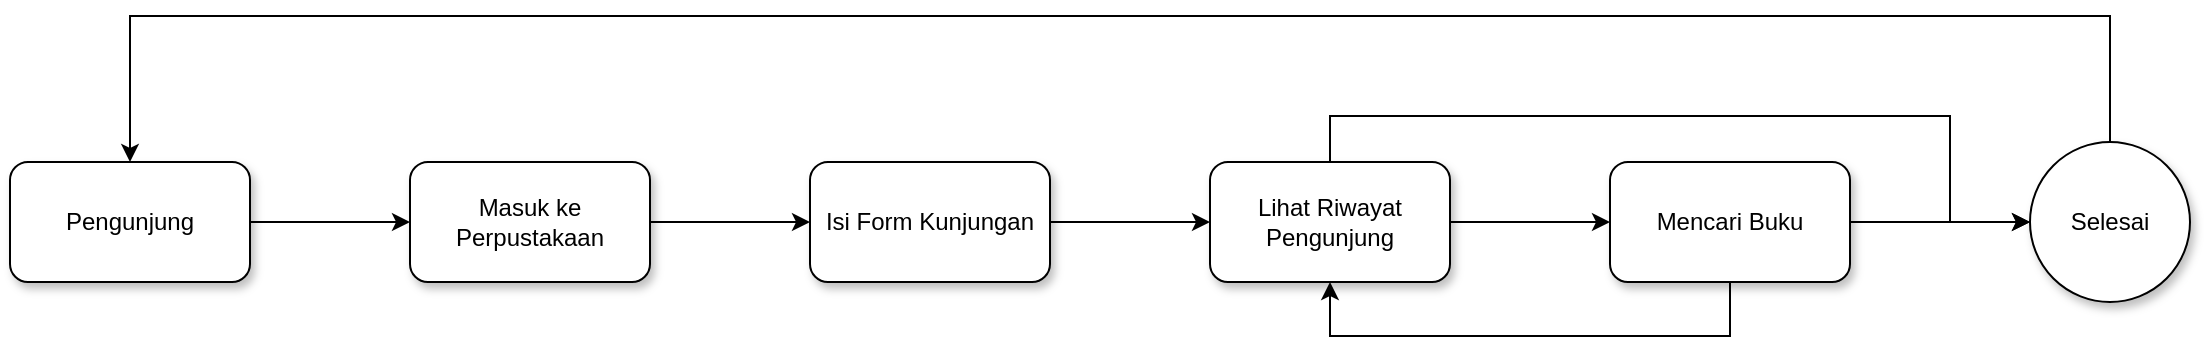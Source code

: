 <mxfile version="23.0.0" type="github">
  <diagram name="Page-1" id="S0RyMMKHgEOpjeWuO68h">
    <mxGraphModel dx="1195" dy="615" grid="1" gridSize="10" guides="1" tooltips="1" connect="1" arrows="1" fold="1" page="1" pageScale="1" pageWidth="1169" pageHeight="827" math="0" shadow="0">
      <root>
        <mxCell id="0" />
        <mxCell id="1" parent="0" />
        <mxCell id="ep44QksUu1YwrLeQQn0t-4" value="" style="edgeStyle=orthogonalEdgeStyle;rounded=0;orthogonalLoop=1;jettySize=auto;html=1;" edge="1" parent="1" source="ep44QksUu1YwrLeQQn0t-2" target="ep44QksUu1YwrLeQQn0t-3">
          <mxGeometry relative="1" as="geometry" />
        </mxCell>
        <mxCell id="ep44QksUu1YwrLeQQn0t-2" value="Pengunjung" style="rounded=1;whiteSpace=wrap;html=1;shadow=1;" vertex="1" parent="1">
          <mxGeometry x="30" y="383" width="120" height="60" as="geometry" />
        </mxCell>
        <mxCell id="ep44QksUu1YwrLeQQn0t-6" value="" style="edgeStyle=orthogonalEdgeStyle;rounded=0;orthogonalLoop=1;jettySize=auto;html=1;" edge="1" parent="1" source="ep44QksUu1YwrLeQQn0t-3" target="ep44QksUu1YwrLeQQn0t-5">
          <mxGeometry relative="1" as="geometry" />
        </mxCell>
        <mxCell id="ep44QksUu1YwrLeQQn0t-3" value="Masuk ke Perpustakaan" style="rounded=1;whiteSpace=wrap;html=1;shadow=1;" vertex="1" parent="1">
          <mxGeometry x="230" y="383" width="120" height="60" as="geometry" />
        </mxCell>
        <mxCell id="ep44QksUu1YwrLeQQn0t-8" value="" style="edgeStyle=orthogonalEdgeStyle;rounded=0;orthogonalLoop=1;jettySize=auto;html=1;" edge="1" parent="1" source="ep44QksUu1YwrLeQQn0t-5" target="ep44QksUu1YwrLeQQn0t-7">
          <mxGeometry relative="1" as="geometry" />
        </mxCell>
        <mxCell id="ep44QksUu1YwrLeQQn0t-5" value="Isi Form Kunjungan" style="whiteSpace=wrap;html=1;rounded=1;shadow=1;" vertex="1" parent="1">
          <mxGeometry x="430" y="383" width="120" height="60" as="geometry" />
        </mxCell>
        <mxCell id="ep44QksUu1YwrLeQQn0t-12" value="" style="edgeStyle=orthogonalEdgeStyle;rounded=0;orthogonalLoop=1;jettySize=auto;html=1;" edge="1" parent="1" source="ep44QksUu1YwrLeQQn0t-7" target="ep44QksUu1YwrLeQQn0t-11">
          <mxGeometry relative="1" as="geometry" />
        </mxCell>
        <mxCell id="ep44QksUu1YwrLeQQn0t-16" style="rounded=0;orthogonalLoop=1;jettySize=auto;html=1;exitX=0.5;exitY=0;exitDx=0;exitDy=0;entryX=0;entryY=0.5;entryDx=0;entryDy=0;edgeStyle=orthogonalEdgeStyle;" edge="1" parent="1" source="ep44QksUu1YwrLeQQn0t-7" target="ep44QksUu1YwrLeQQn0t-15">
          <mxGeometry relative="1" as="geometry">
            <mxPoint x="1030" y="410" as="targetPoint" />
            <Array as="points">
              <mxPoint x="690" y="360" />
              <mxPoint x="1000" y="360" />
              <mxPoint x="1000" y="413" />
            </Array>
          </mxGeometry>
        </mxCell>
        <mxCell id="ep44QksUu1YwrLeQQn0t-7" value="Lihat Riwayat Pengunjung" style="whiteSpace=wrap;html=1;rounded=1;shadow=1;" vertex="1" parent="1">
          <mxGeometry x="630" y="383" width="120" height="60" as="geometry" />
        </mxCell>
        <mxCell id="ep44QksUu1YwrLeQQn0t-17" style="edgeStyle=orthogonalEdgeStyle;rounded=0;orthogonalLoop=1;jettySize=auto;html=1;entryX=0;entryY=0.5;entryDx=0;entryDy=0;" edge="1" parent="1" source="ep44QksUu1YwrLeQQn0t-11" target="ep44QksUu1YwrLeQQn0t-15">
          <mxGeometry relative="1" as="geometry" />
        </mxCell>
        <mxCell id="ep44QksUu1YwrLeQQn0t-18" style="edgeStyle=orthogonalEdgeStyle;rounded=0;orthogonalLoop=1;jettySize=auto;html=1;entryX=0.5;entryY=1;entryDx=0;entryDy=0;exitX=0.5;exitY=1;exitDx=0;exitDy=0;" edge="1" parent="1" source="ep44QksUu1YwrLeQQn0t-11" target="ep44QksUu1YwrLeQQn0t-7">
          <mxGeometry relative="1" as="geometry">
            <Array as="points">
              <mxPoint x="890" y="470" />
              <mxPoint x="690" y="470" />
            </Array>
          </mxGeometry>
        </mxCell>
        <mxCell id="ep44QksUu1YwrLeQQn0t-11" value="Mencari Buku" style="whiteSpace=wrap;html=1;rounded=1;shadow=1;" vertex="1" parent="1">
          <mxGeometry x="830" y="383" width="120" height="60" as="geometry" />
        </mxCell>
        <mxCell id="ep44QksUu1YwrLeQQn0t-19" style="edgeStyle=orthogonalEdgeStyle;rounded=0;orthogonalLoop=1;jettySize=auto;html=1;entryX=0.5;entryY=0;entryDx=0;entryDy=0;" edge="1" parent="1" source="ep44QksUu1YwrLeQQn0t-15" target="ep44QksUu1YwrLeQQn0t-2">
          <mxGeometry relative="1" as="geometry">
            <Array as="points">
              <mxPoint x="1080" y="310" />
              <mxPoint x="90" y="310" />
            </Array>
          </mxGeometry>
        </mxCell>
        <mxCell id="ep44QksUu1YwrLeQQn0t-15" value="Selesai" style="ellipse;whiteSpace=wrap;html=1;aspect=fixed;shadow=1;" vertex="1" parent="1">
          <mxGeometry x="1040" y="373" width="80" height="80" as="geometry" />
        </mxCell>
      </root>
    </mxGraphModel>
  </diagram>
</mxfile>
